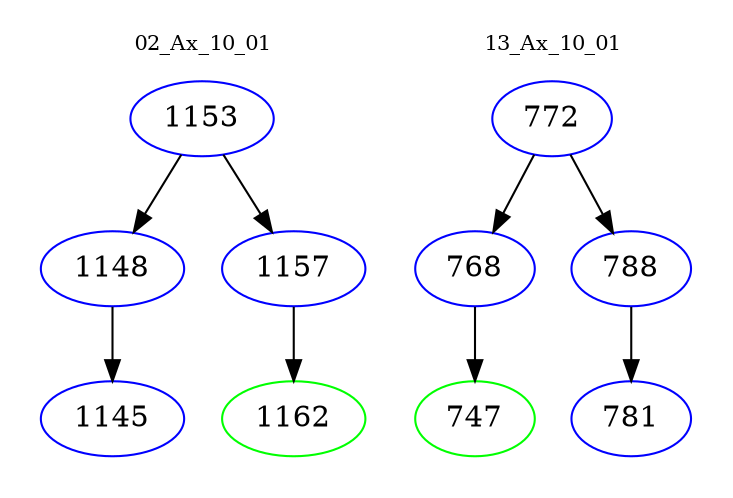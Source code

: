 digraph{
subgraph cluster_0 {
color = white
label = "02_Ax_10_01";
fontsize=10;
T0_1153 [label="1153", color="blue"]
T0_1153 -> T0_1148 [color="black"]
T0_1148 [label="1148", color="blue"]
T0_1148 -> T0_1145 [color="black"]
T0_1145 [label="1145", color="blue"]
T0_1153 -> T0_1157 [color="black"]
T0_1157 [label="1157", color="blue"]
T0_1157 -> T0_1162 [color="black"]
T0_1162 [label="1162", color="green"]
}
subgraph cluster_1 {
color = white
label = "13_Ax_10_01";
fontsize=10;
T1_772 [label="772", color="blue"]
T1_772 -> T1_768 [color="black"]
T1_768 [label="768", color="blue"]
T1_768 -> T1_747 [color="black"]
T1_747 [label="747", color="green"]
T1_772 -> T1_788 [color="black"]
T1_788 [label="788", color="blue"]
T1_788 -> T1_781 [color="black"]
T1_781 [label="781", color="blue"]
}
}
